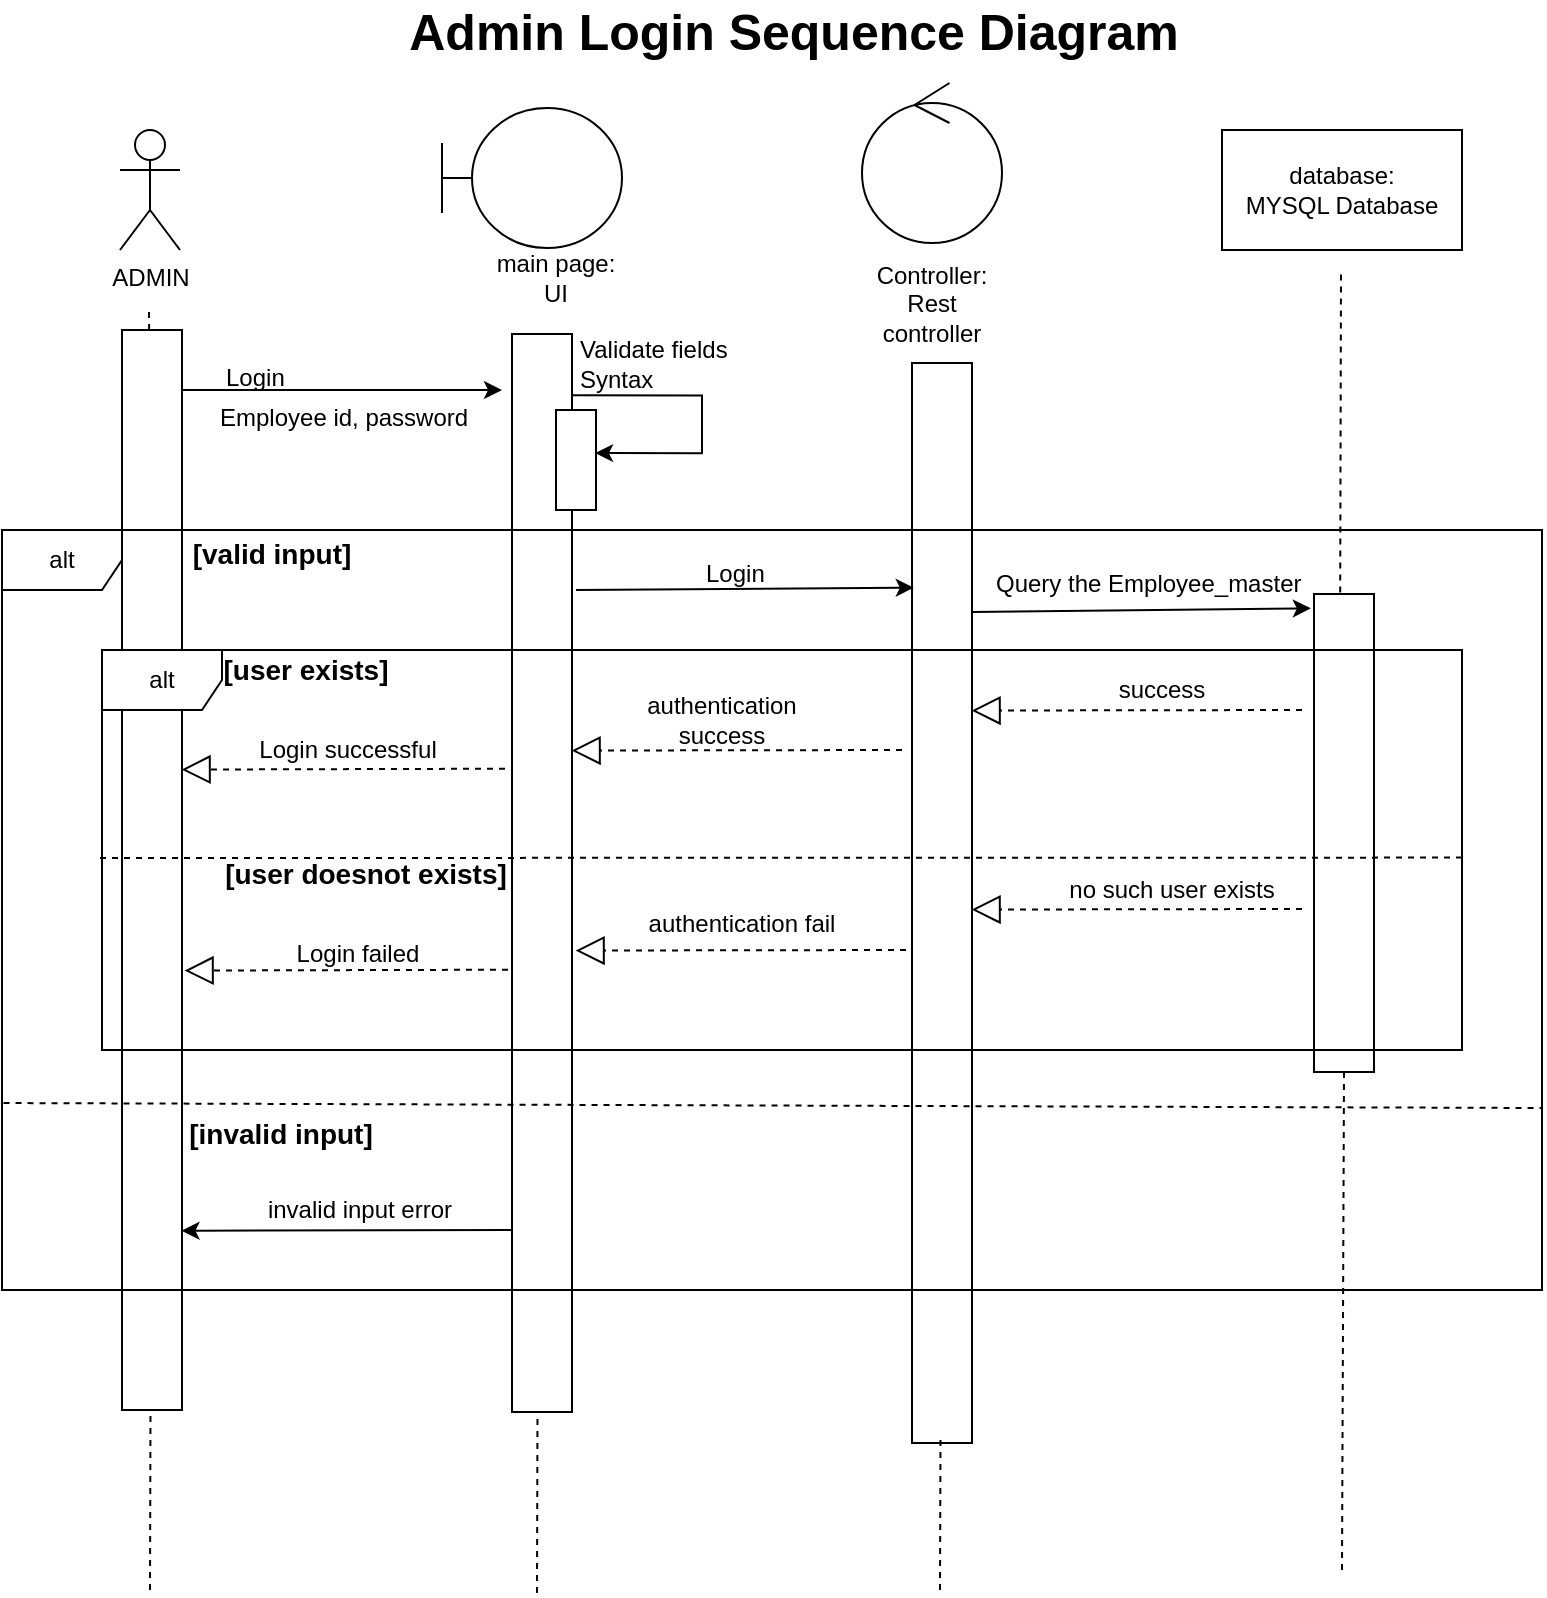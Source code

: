 <mxfile version="12.2.3" type="device" pages="1"><diagram id="NT91-rIt2LtdtTphEW4q" name="Page-1"><mxGraphModel dx="885" dy="493" grid="1" gridSize="10" guides="1" tooltips="1" connect="1" arrows="1" fold="1" page="1" pageScale="1" pageWidth="850" pageHeight="1100" math="0" shadow="0"><root><mxCell id="0"/><mxCell id="1" parent="0"/><mxCell id="oELgy7rW0ffcj90rXlfF-8" value="" style="rounded=0;whiteSpace=wrap;html=1;" parent="1" vertex="1"><mxGeometry x="110" y="260" width="30" height="540" as="geometry"/></mxCell><mxCell id="oELgy7rW0ffcj90rXlfF-11" value="" style="rounded=0;whiteSpace=wrap;html=1;" parent="1" vertex="1"><mxGeometry x="305" y="262" width="30" height="539" as="geometry"/></mxCell><mxCell id="oELgy7rW0ffcj90rXlfF-16" value="" style="rounded=0;whiteSpace=wrap;html=1;" parent="1" vertex="1"><mxGeometry x="505" y="276.5" width="30" height="540" as="geometry"/></mxCell><mxCell id="oELgy7rW0ffcj90rXlfF-29" value="alt" style="shape=umlFrame;whiteSpace=wrap;html=1;fillColor=none;" parent="1" vertex="1"><mxGeometry x="50" y="360" width="770" height="380" as="geometry"/></mxCell><mxCell id="oELgy7rW0ffcj90rXlfF-1" value="ADMIN" style="shape=umlActor;verticalLabelPosition=bottom;labelBackgroundColor=#ffffff;verticalAlign=top;html=1;outlineConnect=0;" parent="1" vertex="1"><mxGeometry x="109" y="160" width="30" height="60" as="geometry"/></mxCell><mxCell id="oELgy7rW0ffcj90rXlfF-3" value="" style="endArrow=none;dashed=1;html=1;" parent="1" source="oELgy7rW0ffcj90rXlfF-8" edge="1"><mxGeometry width="50" height="50" relative="1" as="geometry"><mxPoint x="123.5" y="1006" as="sourcePoint"/><mxPoint x="123.5" y="250" as="targetPoint"/></mxGeometry></mxCell><mxCell id="oELgy7rW0ffcj90rXlfF-4" value="" style="shape=umlBoundary;whiteSpace=wrap;html=1;" parent="1" vertex="1"><mxGeometry x="270" y="149" width="90" height="70" as="geometry"/></mxCell><mxCell id="oELgy7rW0ffcj90rXlfF-5" value="main page:&lt;br&gt;UI&lt;br&gt;" style="text;html=1;strokeColor=none;fillColor=none;align=center;verticalAlign=middle;whiteSpace=wrap;rounded=0;" parent="1" vertex="1"><mxGeometry x="284" y="234" width="86" as="geometry"/></mxCell><mxCell id="oELgy7rW0ffcj90rXlfF-9" value="" style="endArrow=none;dashed=1;html=1;" parent="1" target="oELgy7rW0ffcj90rXlfF-8" edge="1"><mxGeometry width="50" height="50" relative="1" as="geometry"><mxPoint x="124" y="890" as="sourcePoint"/><mxPoint x="123.5" y="250" as="targetPoint"/></mxGeometry></mxCell><mxCell id="oELgy7rW0ffcj90rXlfF-13" value="" style="endArrow=none;dashed=1;html=1;" parent="1" edge="1"><mxGeometry width="50" height="50" relative="1" as="geometry"><mxPoint x="317.5" y="891.5" as="sourcePoint"/><mxPoint x="317.75" y="801.5" as="targetPoint"/></mxGeometry></mxCell><mxCell id="oELgy7rW0ffcj90rXlfF-14" value="" style="ellipse;shape=umlControl;whiteSpace=wrap;html=1;" parent="1" vertex="1"><mxGeometry x="480" y="136.5" width="70" height="80" as="geometry"/></mxCell><mxCell id="oELgy7rW0ffcj90rXlfF-15" value="Controller:&lt;br&gt;Rest controller" style="text;html=1;strokeColor=none;fillColor=none;align=center;verticalAlign=middle;whiteSpace=wrap;rounded=0;" parent="1" vertex="1"><mxGeometry x="495" y="236.5" width="40" height="20" as="geometry"/></mxCell><mxCell id="oELgy7rW0ffcj90rXlfF-17" value="" style="endArrow=none;dashed=1;html=1;" parent="1" edge="1"><mxGeometry width="50" height="50" relative="1" as="geometry"><mxPoint x="519" y="890" as="sourcePoint"/><mxPoint x="519.25" y="814" as="targetPoint"/></mxGeometry></mxCell><mxCell id="oELgy7rW0ffcj90rXlfF-18" value="database:&lt;br&gt;MYSQL Database" style="rounded=0;whiteSpace=wrap;html=1;" parent="1" vertex="1"><mxGeometry x="660" y="160" width="120" height="60" as="geometry"/></mxCell><mxCell id="oELgy7rW0ffcj90rXlfF-19" value="" style="rounded=0;whiteSpace=wrap;html=1;" parent="1" vertex="1"><mxGeometry x="706" y="392" width="30" height="239" as="geometry"/></mxCell><mxCell id="oELgy7rW0ffcj90rXlfF-27" value="" style="endArrow=none;dashed=1;html=1;exitX=0.824;exitY=0.179;exitDx=0;exitDy=0;exitPerimeter=0;" parent="1" edge="1"><mxGeometry width="50" height="50" relative="1" as="geometry"><mxPoint x="719.1" y="391.31" as="sourcePoint"/><mxPoint x="719.5" y="231.5" as="targetPoint"/></mxGeometry></mxCell><mxCell id="oELgy7rW0ffcj90rXlfF-28" value="" style="endArrow=none;dashed=1;html=1;entryX=0.5;entryY=1;entryDx=0;entryDy=0;" parent="1" target="oELgy7rW0ffcj90rXlfF-19" edge="1"><mxGeometry width="50" height="50" relative="1" as="geometry"><mxPoint x="720" y="880" as="sourcePoint"/><mxPoint x="719.5" y="671.5" as="targetPoint"/></mxGeometry></mxCell><mxCell id="oELgy7rW0ffcj90rXlfF-31" value="" style="endArrow=classic;html=1;" parent="1" edge="1"><mxGeometry width="50" height="50" relative="1" as="geometry"><mxPoint x="140" y="290" as="sourcePoint"/><mxPoint x="300" y="290" as="targetPoint"/></mxGeometry></mxCell><mxCell id="oELgy7rW0ffcj90rXlfF-32" value="" style="rounded=0;whiteSpace=wrap;html=1;fillColor=#ffffff;" parent="1" vertex="1"><mxGeometry x="327" y="300" width="20" height="50" as="geometry"/></mxCell><mxCell id="oELgy7rW0ffcj90rXlfF-35" value="" style="endArrow=classic;html=1;edgeStyle=orthogonalEdgeStyle;rounded=0;entryX=0.976;entryY=0.431;entryDx=0;entryDy=0;entryPerimeter=0;" parent="1" target="oELgy7rW0ffcj90rXlfF-32" edge="1"><mxGeometry width="50" height="50" relative="1" as="geometry"><mxPoint x="334.5" y="292.667" as="sourcePoint"/><mxPoint x="345.167" y="337.667" as="targetPoint"/><Array as="points"><mxPoint x="400" y="293"/><mxPoint x="400" y="321"/></Array></mxGeometry></mxCell><mxCell id="oELgy7rW0ffcj90rXlfF-36" value="Login" style="text;html=1;resizable=0;points=[];autosize=1;align=left;verticalAlign=top;spacingTop=-4;" parent="1" vertex="1"><mxGeometry x="160" y="274" width="40" height="10" as="geometry"/></mxCell><mxCell id="oELgy7rW0ffcj90rXlfF-37" value="Employee id, password" style="text;html=1;resizable=0;points=[];autosize=1;align=left;verticalAlign=top;spacingTop=-4;" parent="1" vertex="1"><mxGeometry x="157" y="294" width="140" height="20" as="geometry"/></mxCell><mxCell id="oELgy7rW0ffcj90rXlfF-38" value="Validate fields Syntax" style="text;html=1;strokeColor=none;fillColor=none;align=left;verticalAlign=middle;whiteSpace=wrap;rounded=0;" parent="1" vertex="1"><mxGeometry x="337" y="261.5" width="91" height="30" as="geometry"/></mxCell><mxCell id="oELgy7rW0ffcj90rXlfF-39" value="" style="endArrow=none;dashed=1;html=1;exitX=0.001;exitY=0.754;exitDx=0;exitDy=0;exitPerimeter=0;" parent="1" source="oELgy7rW0ffcj90rXlfF-29" edge="1"><mxGeometry width="50" height="50" relative="1" as="geometry"><mxPoint x="50" y="680" as="sourcePoint"/><mxPoint x="820" y="649" as="targetPoint"/></mxGeometry></mxCell><mxCell id="oELgy7rW0ffcj90rXlfF-41" value="" style="endArrow=none;dashed=1;html=1;entryX=1;entryY=0.519;entryDx=0;entryDy=0;entryPerimeter=0;" parent="1" target="oELgy7rW0ffcj90rXlfF-30" edge="1"><mxGeometry width="50" height="50" relative="1" as="geometry"><mxPoint x="99" y="524" as="sourcePoint"/><mxPoint x="150" y="500" as="targetPoint"/></mxGeometry></mxCell><mxCell id="oELgy7rW0ffcj90rXlfF-42" value="&lt;b&gt;&lt;font style=&quot;font-size: 14px&quot;&gt;[valid input]&lt;/font&gt;&lt;/b&gt;" style="text;html=1;strokeColor=none;fillColor=none;align=center;verticalAlign=middle;whiteSpace=wrap;rounded=0;" parent="1" vertex="1"><mxGeometry x="140" y="362" width="90" height="20" as="geometry"/></mxCell><mxCell id="oELgy7rW0ffcj90rXlfF-43" value="&lt;b&gt;&lt;font style=&quot;font-size: 14px&quot;&gt;[user exists]&lt;/font&gt;&lt;/b&gt;" style="text;html=1;strokeColor=none;fillColor=none;align=center;verticalAlign=middle;whiteSpace=wrap;rounded=0;" parent="1" vertex="1"><mxGeometry x="157" y="420" width="90" height="20" as="geometry"/></mxCell><mxCell id="oELgy7rW0ffcj90rXlfF-44" value="&lt;b&gt;&lt;font style=&quot;font-size: 14px&quot;&gt;[user doesnot exists]&lt;/font&gt;&lt;/b&gt;" style="text;html=1;strokeColor=none;fillColor=none;align=center;verticalAlign=middle;whiteSpace=wrap;rounded=0;" parent="1" vertex="1"><mxGeometry x="157" y="521.5" width="150" height="20" as="geometry"/></mxCell><mxCell id="oELgy7rW0ffcj90rXlfF-45" value="&lt;b&gt;&lt;font style=&quot;font-size: 14px&quot;&gt;[invalid input]&lt;/font&gt;&lt;/b&gt;" style="text;html=1;strokeColor=none;fillColor=none;align=center;verticalAlign=middle;whiteSpace=wrap;rounded=0;" parent="1" vertex="1"><mxGeometry x="139" y="652" width="101" height="20" as="geometry"/></mxCell><mxCell id="oELgy7rW0ffcj90rXlfF-51" value="" style="endArrow=classic;html=1;entryX=1.009;entryY=0.971;entryDx=0;entryDy=0;entryPerimeter=0;" parent="1" edge="1"><mxGeometry width="50" height="50" relative="1" as="geometry"><mxPoint x="305" y="710" as="sourcePoint"/><mxPoint x="139.77" y="710.34" as="targetPoint"/></mxGeometry></mxCell><mxCell id="oELgy7rW0ffcj90rXlfF-52" value="invalid input error" style="text;html=1;strokeColor=none;fillColor=none;align=center;verticalAlign=middle;whiteSpace=wrap;rounded=0;" parent="1" vertex="1"><mxGeometry x="180" y="690" width="98" height="20" as="geometry"/></mxCell><mxCell id="oELgy7rW0ffcj90rXlfF-55" value="" style="endArrow=block;dashed=1;endFill=0;endSize=12;html=1;entryX=0.993;entryY=0.407;entryDx=0;entryDy=0;entryPerimeter=0;exitX=-0.033;exitY=0.586;exitDx=0;exitDy=0;exitPerimeter=0;" parent="1" target="oELgy7rW0ffcj90rXlfF-8" edge="1"><mxGeometry width="160" relative="1" as="geometry"><mxPoint x="301.51" y="479.354" as="sourcePoint"/><mxPoint x="139.81" y="481.72" as="targetPoint"/></mxGeometry></mxCell><mxCell id="oELgy7rW0ffcj90rXlfF-56" value="" style="endArrow=block;dashed=1;endFill=0;endSize=12;html=1;entryX=0.993;entryY=0.407;entryDx=0;entryDy=0;entryPerimeter=0;exitX=-0.033;exitY=0.586;exitDx=0;exitDy=0;exitPerimeter=0;" parent="1" edge="1"><mxGeometry width="160" relative="1" as="geometry"><mxPoint x="303.01" y="579.854" as="sourcePoint"/><mxPoint x="141.29" y="580.28" as="targetPoint"/></mxGeometry></mxCell><mxCell id="oELgy7rW0ffcj90rXlfF-57" value="" style="endArrow=block;dashed=1;endFill=0;endSize=12;html=1;entryX=0.993;entryY=0.407;entryDx=0;entryDy=0;entryPerimeter=0;" parent="1" edge="1"><mxGeometry width="160" relative="1" as="geometry"><mxPoint x="500" y="470" as="sourcePoint"/><mxPoint x="334.79" y="470.28" as="targetPoint"/></mxGeometry></mxCell><mxCell id="oELgy7rW0ffcj90rXlfF-58" value="" style="endArrow=block;dashed=1;endFill=0;endSize=12;html=1;entryX=0.993;entryY=0.407;entryDx=0;entryDy=0;entryPerimeter=0;" parent="1" edge="1"><mxGeometry width="160" relative="1" as="geometry"><mxPoint x="502" y="570" as="sourcePoint"/><mxPoint x="336.79" y="570.28" as="targetPoint"/></mxGeometry></mxCell><mxCell id="oELgy7rW0ffcj90rXlfF-59" value="" style="endArrow=block;dashed=1;endFill=0;endSize=12;html=1;entryX=0.993;entryY=0.407;entryDx=0;entryDy=0;entryPerimeter=0;" parent="1" edge="1"><mxGeometry width="160" relative="1" as="geometry"><mxPoint x="700.0" y="450" as="sourcePoint"/><mxPoint x="534.79" y="450.28" as="targetPoint"/></mxGeometry></mxCell><mxCell id="oELgy7rW0ffcj90rXlfF-60" value="" style="endArrow=block;dashed=1;endFill=0;endSize=12;html=1;entryX=0.993;entryY=0.407;entryDx=0;entryDy=0;entryPerimeter=0;" parent="1" edge="1"><mxGeometry width="160" relative="1" as="geometry"><mxPoint x="700.0" y="549.5" as="sourcePoint"/><mxPoint x="534.79" y="549.78" as="targetPoint"/></mxGeometry></mxCell><mxCell id="oELgy7rW0ffcj90rXlfF-62" value="" style="endArrow=classic;html=1;entryX=0.03;entryY=0.208;entryDx=0;entryDy=0;entryPerimeter=0;" parent="1" target="oELgy7rW0ffcj90rXlfF-16" edge="1"><mxGeometry width="50" height="50" relative="1" as="geometry"><mxPoint x="337" y="390" as="sourcePoint"/><mxPoint x="497.0" y="390" as="targetPoint"/></mxGeometry></mxCell><mxCell id="oELgy7rW0ffcj90rXlfF-63" value="Login" style="text;html=1;resizable=0;points=[];autosize=1;align=left;verticalAlign=top;spacingTop=-4;" parent="1" vertex="1"><mxGeometry x="400" y="372" width="40" height="10" as="geometry"/></mxCell><mxCell id="oELgy7rW0ffcj90rXlfF-66" value="" style="endArrow=classic;html=1;entryX=-0.053;entryY=0.03;entryDx=0;entryDy=0;entryPerimeter=0;" parent="1" target="oELgy7rW0ffcj90rXlfF-19" edge="1"><mxGeometry width="50" height="50" relative="1" as="geometry"><mxPoint x="535" y="401" as="sourcePoint"/><mxPoint x="703.9" y="399.82" as="targetPoint"/></mxGeometry></mxCell><mxCell id="oELgy7rW0ffcj90rXlfF-67" value="Query the Employee_master" style="text;html=1;resizable=0;points=[];autosize=1;align=left;verticalAlign=top;spacingTop=-4;" parent="1" vertex="1"><mxGeometry x="545" y="377" width="170" height="20" as="geometry"/></mxCell><mxCell id="oELgy7rW0ffcj90rXlfF-30" value="alt" style="shape=umlFrame;whiteSpace=wrap;html=1;fillColor=#ffffff;" parent="1" vertex="1"><mxGeometry x="100" y="420" width="680" height="200" as="geometry"/></mxCell><mxCell id="oELgy7rW0ffcj90rXlfF-68" value="success" style="text;html=1;strokeColor=none;fillColor=none;align=center;verticalAlign=middle;whiteSpace=wrap;rounded=0;" parent="1" vertex="1"><mxGeometry x="580" y="432.5" width="100" height="15" as="geometry"/></mxCell><mxCell id="oELgy7rW0ffcj90rXlfF-69" value="no such user exists" style="text;html=1;strokeColor=none;fillColor=none;align=center;verticalAlign=middle;whiteSpace=wrap;rounded=0;" parent="1" vertex="1"><mxGeometry x="580" y="532" width="110" height="15" as="geometry"/></mxCell><mxCell id="oELgy7rW0ffcj90rXlfF-71" value="authentication success" style="text;html=1;strokeColor=none;fillColor=none;align=center;verticalAlign=middle;whiteSpace=wrap;rounded=0;" parent="1" vertex="1"><mxGeometry x="360" y="440" width="100" height="30" as="geometry"/></mxCell><mxCell id="oELgy7rW0ffcj90rXlfF-72" value="authentication fail" style="text;html=1;strokeColor=none;fillColor=none;align=center;verticalAlign=middle;whiteSpace=wrap;rounded=0;" parent="1" vertex="1"><mxGeometry x="370" y="541.5" width="100" height="30" as="geometry"/></mxCell><mxCell id="oELgy7rW0ffcj90rXlfF-73" value="&lt;font size=&quot;1&quot;&gt;&lt;b style=&quot;font-size: 25px&quot;&gt;Admin Login Sequence Diagram&amp;nbsp;&lt;/b&gt;&lt;/font&gt;" style="text;html=1;strokeColor=none;fillColor=none;align=center;verticalAlign=middle;whiteSpace=wrap;rounded=0;" parent="1" vertex="1"><mxGeometry x="247" y="100" width="405" height="20" as="geometry"/></mxCell><mxCell id="oELgy7rW0ffcj90rXlfF-74" value="Login successful" style="text;html=1;strokeColor=none;fillColor=none;align=center;verticalAlign=middle;whiteSpace=wrap;rounded=0;" parent="1" vertex="1"><mxGeometry x="172.5" y="455" width="100" height="30" as="geometry"/></mxCell><mxCell id="oELgy7rW0ffcj90rXlfF-75" value="Login failed" style="text;html=1;strokeColor=none;fillColor=none;align=center;verticalAlign=middle;whiteSpace=wrap;rounded=0;" parent="1" vertex="1"><mxGeometry x="178" y="556.5" width="100" height="30" as="geometry"/></mxCell></root></mxGraphModel></diagram></mxfile>